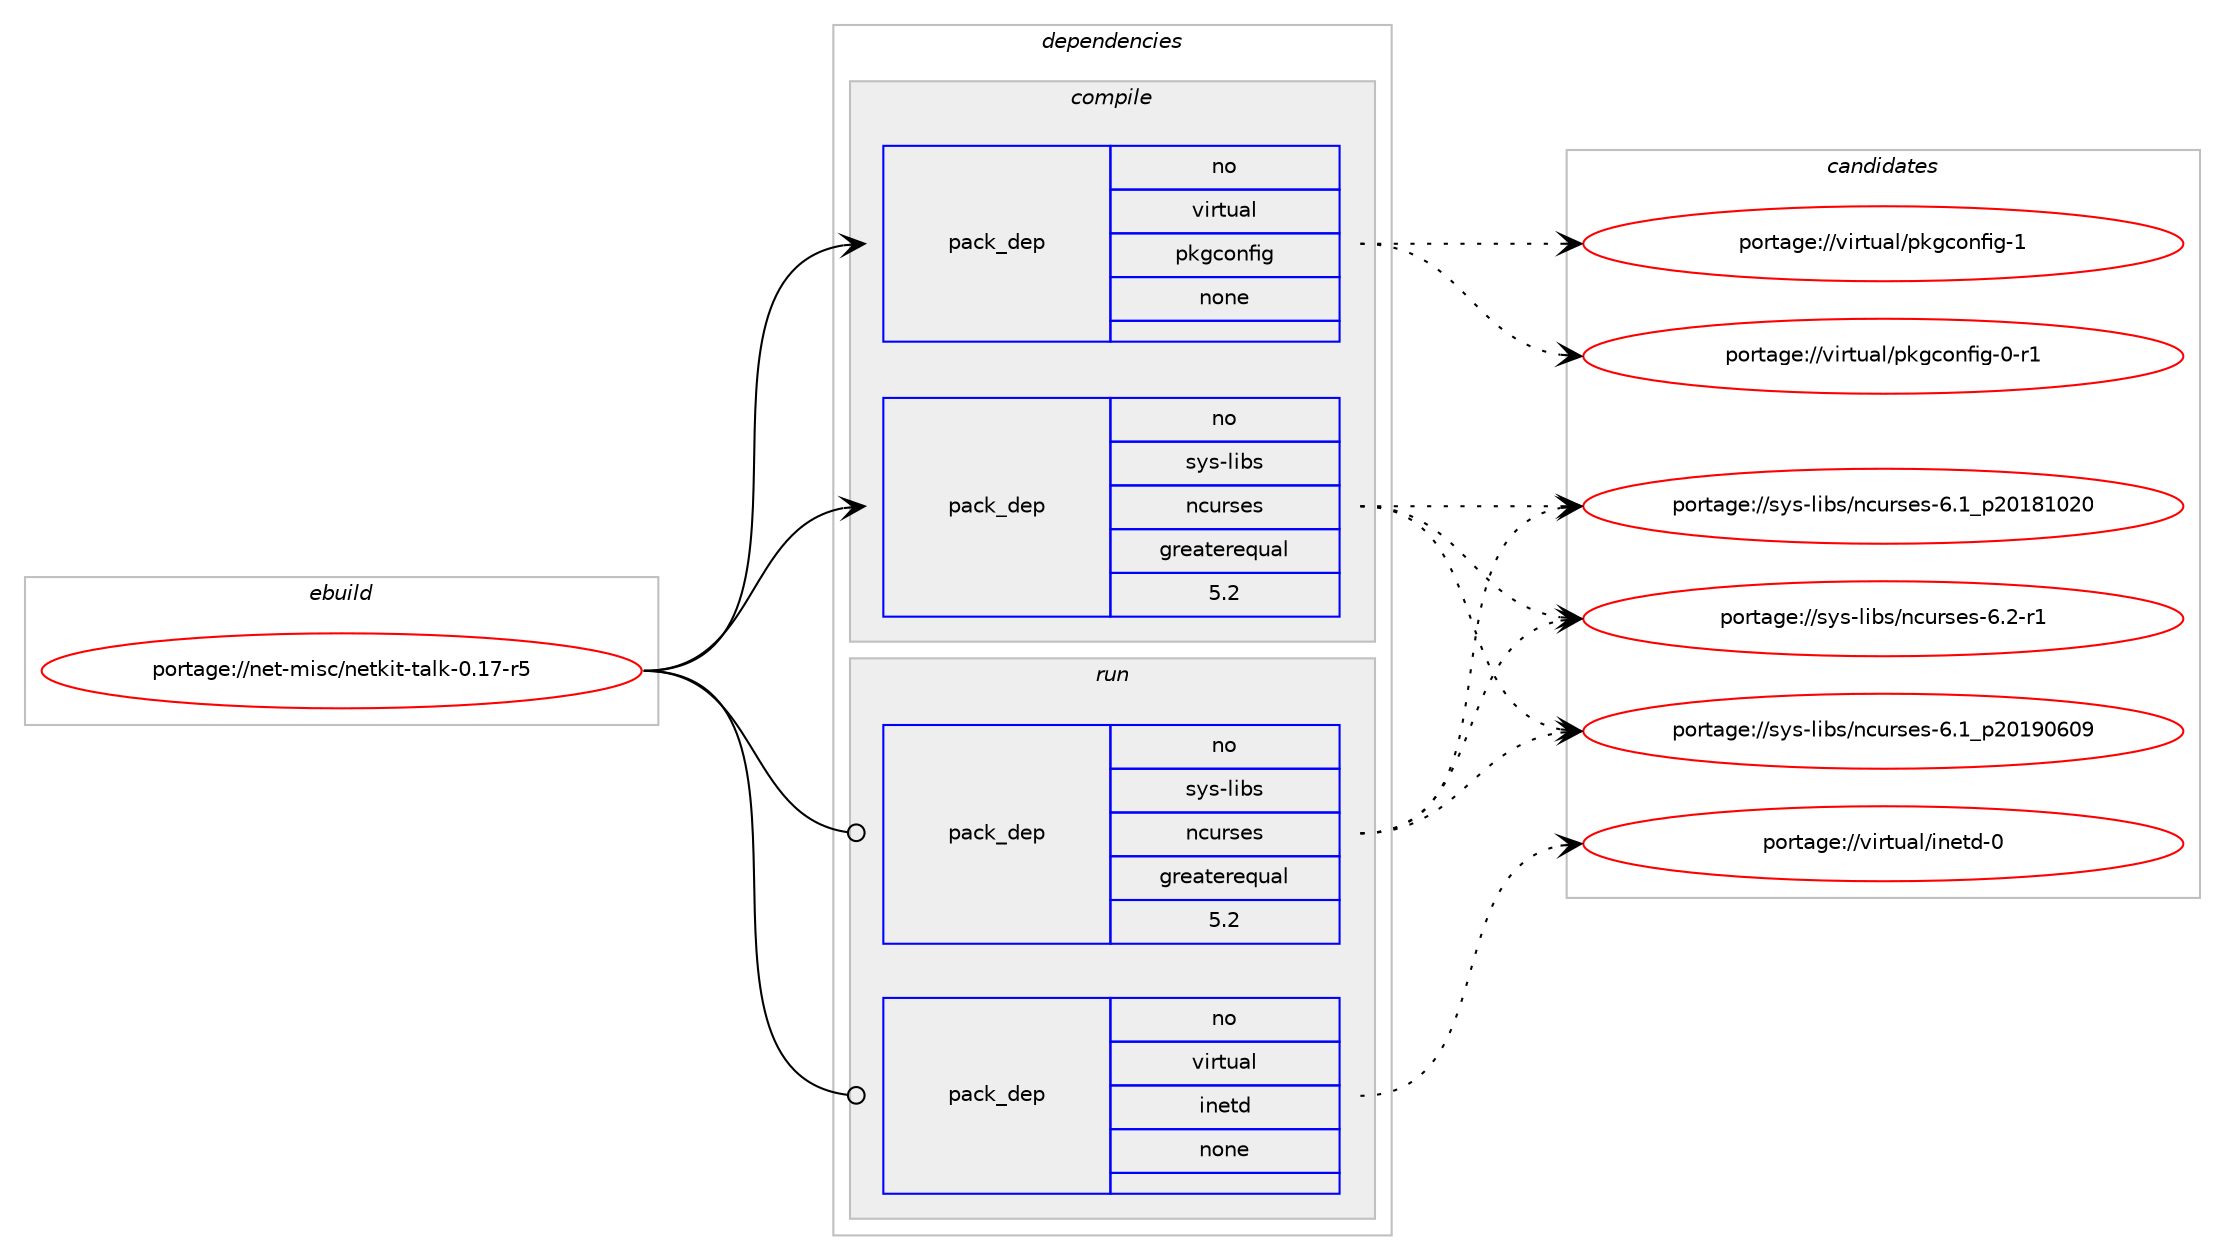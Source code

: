 digraph prolog {

# *************
# Graph options
# *************

newrank=true;
concentrate=true;
compound=true;
graph [rankdir=LR,fontname=Helvetica,fontsize=10,ranksep=1.5];#, ranksep=2.5, nodesep=0.2];
edge  [arrowhead=vee];
node  [fontname=Helvetica,fontsize=10];

# **********
# The ebuild
# **********

subgraph cluster_leftcol {
color=gray;
rank=same;
label=<<i>ebuild</i>>;
id [label="portage://net-misc/netkit-talk-0.17-r5", color=red, width=4, href="../net-misc/netkit-talk-0.17-r5.svg"];
}

# ****************
# The dependencies
# ****************

subgraph cluster_midcol {
color=gray;
label=<<i>dependencies</i>>;
subgraph cluster_compile {
fillcolor="#eeeeee";
style=filled;
label=<<i>compile</i>>;
subgraph pack16922 {
dependency20569 [label=<<TABLE BORDER="0" CELLBORDER="1" CELLSPACING="0" CELLPADDING="4" WIDTH="220"><TR><TD ROWSPAN="6" CELLPADDING="30">pack_dep</TD></TR><TR><TD WIDTH="110">no</TD></TR><TR><TD>sys-libs</TD></TR><TR><TD>ncurses</TD></TR><TR><TD>greaterequal</TD></TR><TR><TD>5.2</TD></TR></TABLE>>, shape=none, color=blue];
}
id:e -> dependency20569:w [weight=20,style="solid",arrowhead="vee"];
subgraph pack16923 {
dependency20570 [label=<<TABLE BORDER="0" CELLBORDER="1" CELLSPACING="0" CELLPADDING="4" WIDTH="220"><TR><TD ROWSPAN="6" CELLPADDING="30">pack_dep</TD></TR><TR><TD WIDTH="110">no</TD></TR><TR><TD>virtual</TD></TR><TR><TD>pkgconfig</TD></TR><TR><TD>none</TD></TR><TR><TD></TD></TR></TABLE>>, shape=none, color=blue];
}
id:e -> dependency20570:w [weight=20,style="solid",arrowhead="vee"];
}
subgraph cluster_compileandrun {
fillcolor="#eeeeee";
style=filled;
label=<<i>compile and run</i>>;
}
subgraph cluster_run {
fillcolor="#eeeeee";
style=filled;
label=<<i>run</i>>;
subgraph pack16924 {
dependency20571 [label=<<TABLE BORDER="0" CELLBORDER="1" CELLSPACING="0" CELLPADDING="4" WIDTH="220"><TR><TD ROWSPAN="6" CELLPADDING="30">pack_dep</TD></TR><TR><TD WIDTH="110">no</TD></TR><TR><TD>sys-libs</TD></TR><TR><TD>ncurses</TD></TR><TR><TD>greaterequal</TD></TR><TR><TD>5.2</TD></TR></TABLE>>, shape=none, color=blue];
}
id:e -> dependency20571:w [weight=20,style="solid",arrowhead="odot"];
subgraph pack16925 {
dependency20572 [label=<<TABLE BORDER="0" CELLBORDER="1" CELLSPACING="0" CELLPADDING="4" WIDTH="220"><TR><TD ROWSPAN="6" CELLPADDING="30">pack_dep</TD></TR><TR><TD WIDTH="110">no</TD></TR><TR><TD>virtual</TD></TR><TR><TD>inetd</TD></TR><TR><TD>none</TD></TR><TR><TD></TD></TR></TABLE>>, shape=none, color=blue];
}
id:e -> dependency20572:w [weight=20,style="solid",arrowhead="odot"];
}
}

# **************
# The candidates
# **************

subgraph cluster_choices {
rank=same;
color=gray;
label=<<i>candidates</i>>;

subgraph choice16922 {
color=black;
nodesep=1;
choice11512111545108105981154711099117114115101115455446504511449 [label="portage://sys-libs/ncurses-6.2-r1", color=red, width=4,href="../sys-libs/ncurses-6.2-r1.svg"];
choice1151211154510810598115471109911711411510111545544649951125048495748544857 [label="portage://sys-libs/ncurses-6.1_p20190609", color=red, width=4,href="../sys-libs/ncurses-6.1_p20190609.svg"];
choice1151211154510810598115471109911711411510111545544649951125048495649485048 [label="portage://sys-libs/ncurses-6.1_p20181020", color=red, width=4,href="../sys-libs/ncurses-6.1_p20181020.svg"];
dependency20569:e -> choice11512111545108105981154711099117114115101115455446504511449:w [style=dotted,weight="100"];
dependency20569:e -> choice1151211154510810598115471109911711411510111545544649951125048495748544857:w [style=dotted,weight="100"];
dependency20569:e -> choice1151211154510810598115471109911711411510111545544649951125048495649485048:w [style=dotted,weight="100"];
}
subgraph choice16923 {
color=black;
nodesep=1;
choice1181051141161179710847112107103991111101021051034549 [label="portage://virtual/pkgconfig-1", color=red, width=4,href="../virtual/pkgconfig-1.svg"];
choice11810511411611797108471121071039911111010210510345484511449 [label="portage://virtual/pkgconfig-0-r1", color=red, width=4,href="../virtual/pkgconfig-0-r1.svg"];
dependency20570:e -> choice1181051141161179710847112107103991111101021051034549:w [style=dotted,weight="100"];
dependency20570:e -> choice11810511411611797108471121071039911111010210510345484511449:w [style=dotted,weight="100"];
}
subgraph choice16924 {
color=black;
nodesep=1;
choice11512111545108105981154711099117114115101115455446504511449 [label="portage://sys-libs/ncurses-6.2-r1", color=red, width=4,href="../sys-libs/ncurses-6.2-r1.svg"];
choice1151211154510810598115471109911711411510111545544649951125048495748544857 [label="portage://sys-libs/ncurses-6.1_p20190609", color=red, width=4,href="../sys-libs/ncurses-6.1_p20190609.svg"];
choice1151211154510810598115471109911711411510111545544649951125048495649485048 [label="portage://sys-libs/ncurses-6.1_p20181020", color=red, width=4,href="../sys-libs/ncurses-6.1_p20181020.svg"];
dependency20571:e -> choice11512111545108105981154711099117114115101115455446504511449:w [style=dotted,weight="100"];
dependency20571:e -> choice1151211154510810598115471109911711411510111545544649951125048495748544857:w [style=dotted,weight="100"];
dependency20571:e -> choice1151211154510810598115471109911711411510111545544649951125048495649485048:w [style=dotted,weight="100"];
}
subgraph choice16925 {
color=black;
nodesep=1;
choice11810511411611797108471051101011161004548 [label="portage://virtual/inetd-0", color=red, width=4,href="../virtual/inetd-0.svg"];
dependency20572:e -> choice11810511411611797108471051101011161004548:w [style=dotted,weight="100"];
}
}

}
